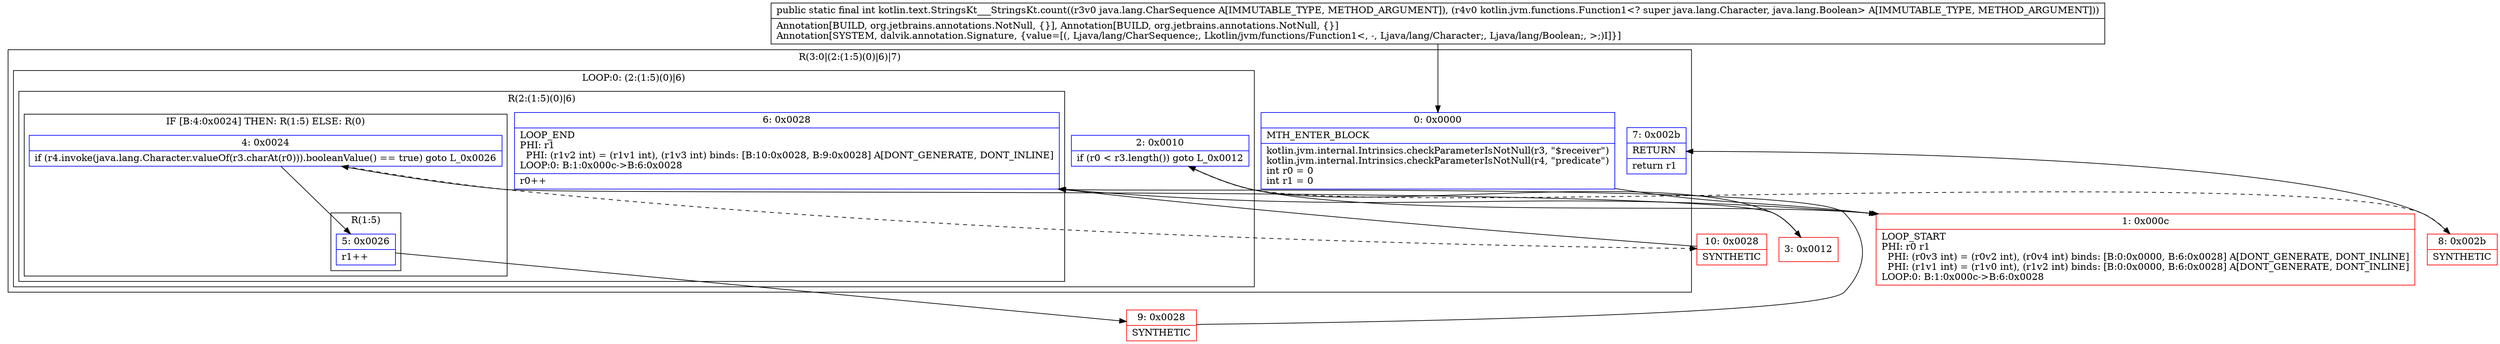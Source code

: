 digraph "CFG forkotlin.text.StringsKt___StringsKt.count(Ljava\/lang\/CharSequence;Lkotlin\/jvm\/functions\/Function1;)I" {
subgraph cluster_Region_911964596 {
label = "R(3:0|(2:(1:5)(0)|6)|7)";
node [shape=record,color=blue];
Node_0 [shape=record,label="{0\:\ 0x0000|MTH_ENTER_BLOCK\l|kotlin.jvm.internal.Intrinsics.checkParameterIsNotNull(r3, \"$receiver\")\lkotlin.jvm.internal.Intrinsics.checkParameterIsNotNull(r4, \"predicate\")\lint r0 = 0\lint r1 = 0\l}"];
subgraph cluster_LoopRegion_1428063467 {
label = "LOOP:0: (2:(1:5)(0)|6)";
node [shape=record,color=blue];
Node_2 [shape=record,label="{2\:\ 0x0010|if (r0 \< r3.length()) goto L_0x0012\l}"];
subgraph cluster_Region_1871380864 {
label = "R(2:(1:5)(0)|6)";
node [shape=record,color=blue];
subgraph cluster_IfRegion_1843505574 {
label = "IF [B:4:0x0024] THEN: R(1:5) ELSE: R(0)";
node [shape=record,color=blue];
Node_4 [shape=record,label="{4\:\ 0x0024|if (r4.invoke(java.lang.Character.valueOf(r3.charAt(r0))).booleanValue() == true) goto L_0x0026\l}"];
subgraph cluster_Region_10156919 {
label = "R(1:5)";
node [shape=record,color=blue];
Node_5 [shape=record,label="{5\:\ 0x0026|r1++\l}"];
}
subgraph cluster_Region_37678067 {
label = "R(0)";
node [shape=record,color=blue];
}
}
Node_6 [shape=record,label="{6\:\ 0x0028|LOOP_END\lPHI: r1 \l  PHI: (r1v2 int) = (r1v1 int), (r1v3 int) binds: [B:10:0x0028, B:9:0x0028] A[DONT_GENERATE, DONT_INLINE]\lLOOP:0: B:1:0x000c\-\>B:6:0x0028\l|r0++\l}"];
}
}
Node_7 [shape=record,label="{7\:\ 0x002b|RETURN\l|return r1\l}"];
}
Node_1 [shape=record,color=red,label="{1\:\ 0x000c|LOOP_START\lPHI: r0 r1 \l  PHI: (r0v3 int) = (r0v2 int), (r0v4 int) binds: [B:0:0x0000, B:6:0x0028] A[DONT_GENERATE, DONT_INLINE]\l  PHI: (r1v1 int) = (r1v0 int), (r1v2 int) binds: [B:0:0x0000, B:6:0x0028] A[DONT_GENERATE, DONT_INLINE]\lLOOP:0: B:1:0x000c\-\>B:6:0x0028\l}"];
Node_3 [shape=record,color=red,label="{3\:\ 0x0012}"];
Node_8 [shape=record,color=red,label="{8\:\ 0x002b|SYNTHETIC\l}"];
Node_9 [shape=record,color=red,label="{9\:\ 0x0028|SYNTHETIC\l}"];
Node_10 [shape=record,color=red,label="{10\:\ 0x0028|SYNTHETIC\l}"];
MethodNode[shape=record,label="{public static final int kotlin.text.StringsKt___StringsKt.count((r3v0 java.lang.CharSequence A[IMMUTABLE_TYPE, METHOD_ARGUMENT]), (r4v0 kotlin.jvm.functions.Function1\<? super java.lang.Character, java.lang.Boolean\> A[IMMUTABLE_TYPE, METHOD_ARGUMENT]))  | Annotation[BUILD, org.jetbrains.annotations.NotNull, \{\}], Annotation[BUILD, org.jetbrains.annotations.NotNull, \{\}]\lAnnotation[SYSTEM, dalvik.annotation.Signature, \{value=[(, Ljava\/lang\/CharSequence;, Lkotlin\/jvm\/functions\/Function1\<, \-, Ljava\/lang\/Character;, Ljava\/lang\/Boolean;, \>;)I]\}]\l}"];
MethodNode -> Node_0;
Node_0 -> Node_1;
Node_2 -> Node_3;
Node_2 -> Node_8[style=dashed];
Node_4 -> Node_5;
Node_4 -> Node_10[style=dashed];
Node_5 -> Node_9;
Node_6 -> Node_1;
Node_1 -> Node_2;
Node_3 -> Node_4;
Node_8 -> Node_7;
Node_9 -> Node_6;
Node_10 -> Node_6;
}

